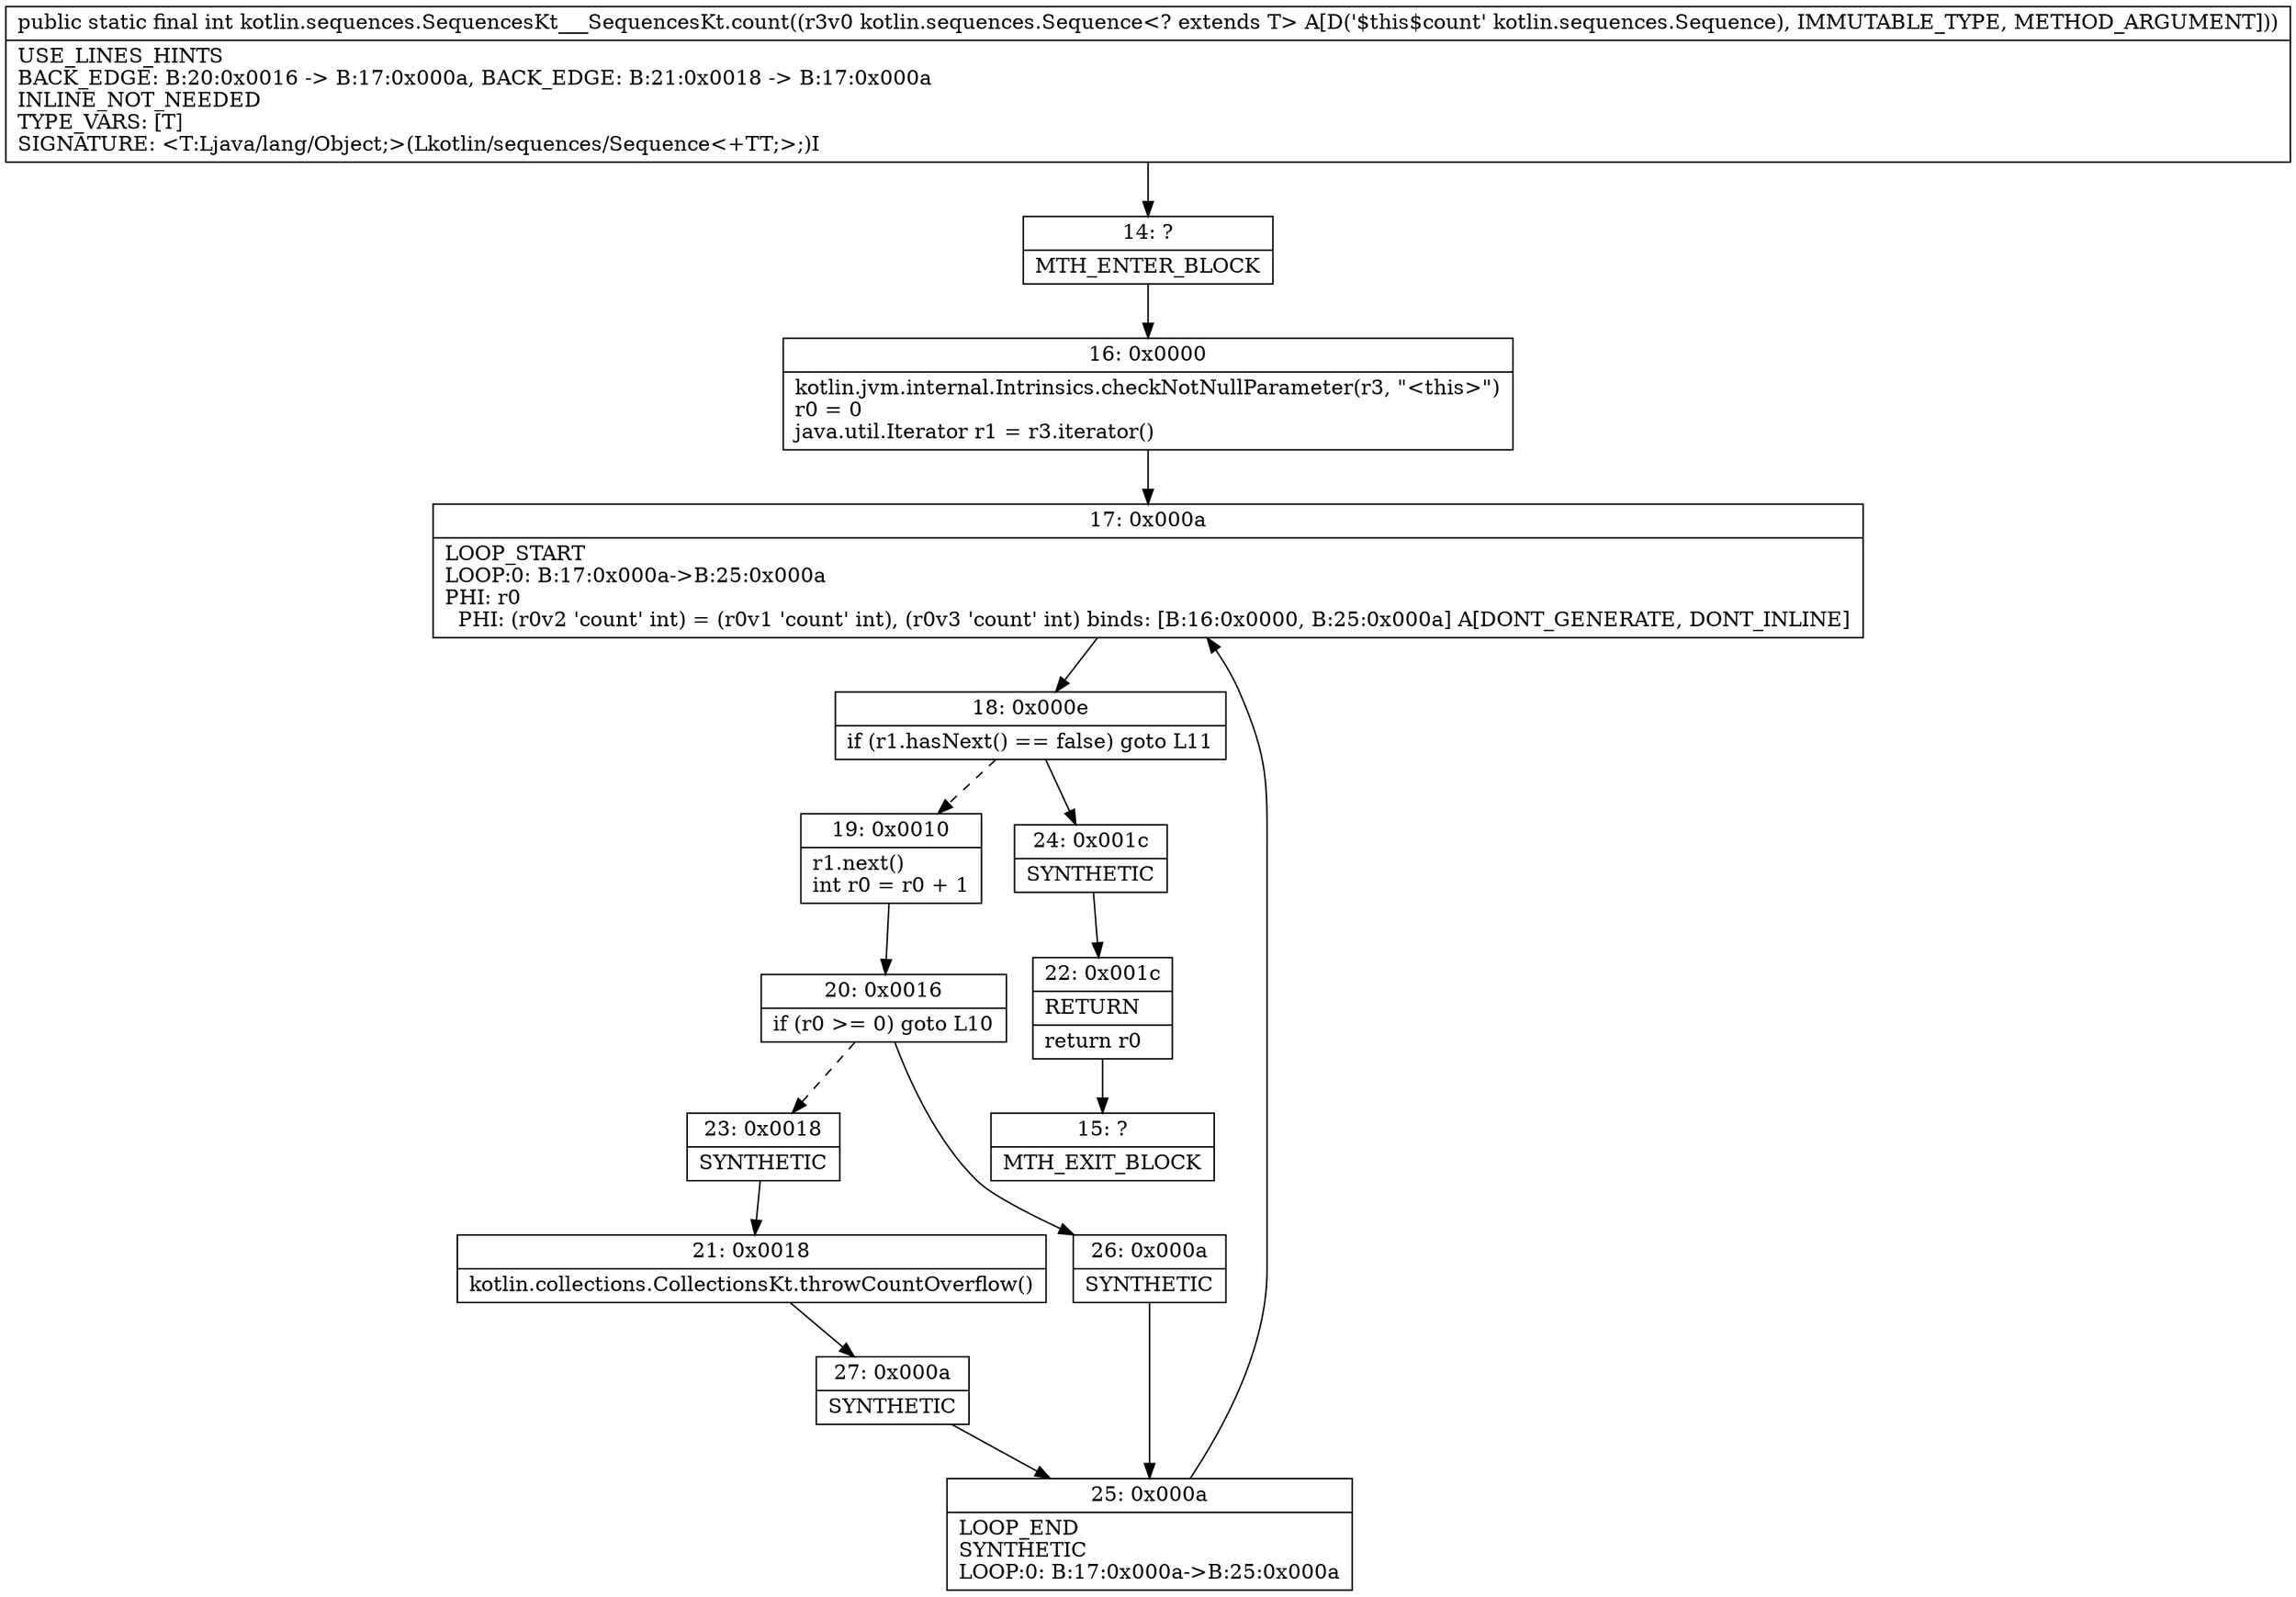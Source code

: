 digraph "CFG forkotlin.sequences.SequencesKt___SequencesKt.count(Lkotlin\/sequences\/Sequence;)I" {
Node_14 [shape=record,label="{14\:\ ?|MTH_ENTER_BLOCK\l}"];
Node_16 [shape=record,label="{16\:\ 0x0000|kotlin.jvm.internal.Intrinsics.checkNotNullParameter(r3, \"\<this\>\")\lr0 = 0\ljava.util.Iterator r1 = r3.iterator()\l}"];
Node_17 [shape=record,label="{17\:\ 0x000a|LOOP_START\lLOOP:0: B:17:0x000a\-\>B:25:0x000a\lPHI: r0 \l  PHI: (r0v2 'count' int) = (r0v1 'count' int), (r0v3 'count' int) binds: [B:16:0x0000, B:25:0x000a] A[DONT_GENERATE, DONT_INLINE]\l}"];
Node_18 [shape=record,label="{18\:\ 0x000e|if (r1.hasNext() == false) goto L11\l}"];
Node_19 [shape=record,label="{19\:\ 0x0010|r1.next()\lint r0 = r0 + 1\l}"];
Node_20 [shape=record,label="{20\:\ 0x0016|if (r0 \>= 0) goto L10\l}"];
Node_23 [shape=record,label="{23\:\ 0x0018|SYNTHETIC\l}"];
Node_21 [shape=record,label="{21\:\ 0x0018|kotlin.collections.CollectionsKt.throwCountOverflow()\l}"];
Node_27 [shape=record,label="{27\:\ 0x000a|SYNTHETIC\l}"];
Node_25 [shape=record,label="{25\:\ 0x000a|LOOP_END\lSYNTHETIC\lLOOP:0: B:17:0x000a\-\>B:25:0x000a\l}"];
Node_26 [shape=record,label="{26\:\ 0x000a|SYNTHETIC\l}"];
Node_24 [shape=record,label="{24\:\ 0x001c|SYNTHETIC\l}"];
Node_22 [shape=record,label="{22\:\ 0x001c|RETURN\l|return r0\l}"];
Node_15 [shape=record,label="{15\:\ ?|MTH_EXIT_BLOCK\l}"];
MethodNode[shape=record,label="{public static final int kotlin.sequences.SequencesKt___SequencesKt.count((r3v0 kotlin.sequences.Sequence\<? extends T\> A[D('$this$count' kotlin.sequences.Sequence), IMMUTABLE_TYPE, METHOD_ARGUMENT]))  | USE_LINES_HINTS\lBACK_EDGE: B:20:0x0016 \-\> B:17:0x000a, BACK_EDGE: B:21:0x0018 \-\> B:17:0x000a\lINLINE_NOT_NEEDED\lTYPE_VARS: [T]\lSIGNATURE: \<T:Ljava\/lang\/Object;\>(Lkotlin\/sequences\/Sequence\<+TT;\>;)I\l}"];
MethodNode -> Node_14;Node_14 -> Node_16;
Node_16 -> Node_17;
Node_17 -> Node_18;
Node_18 -> Node_19[style=dashed];
Node_18 -> Node_24;
Node_19 -> Node_20;
Node_20 -> Node_23[style=dashed];
Node_20 -> Node_26;
Node_23 -> Node_21;
Node_21 -> Node_27;
Node_27 -> Node_25;
Node_25 -> Node_17;
Node_26 -> Node_25;
Node_24 -> Node_22;
Node_22 -> Node_15;
}

